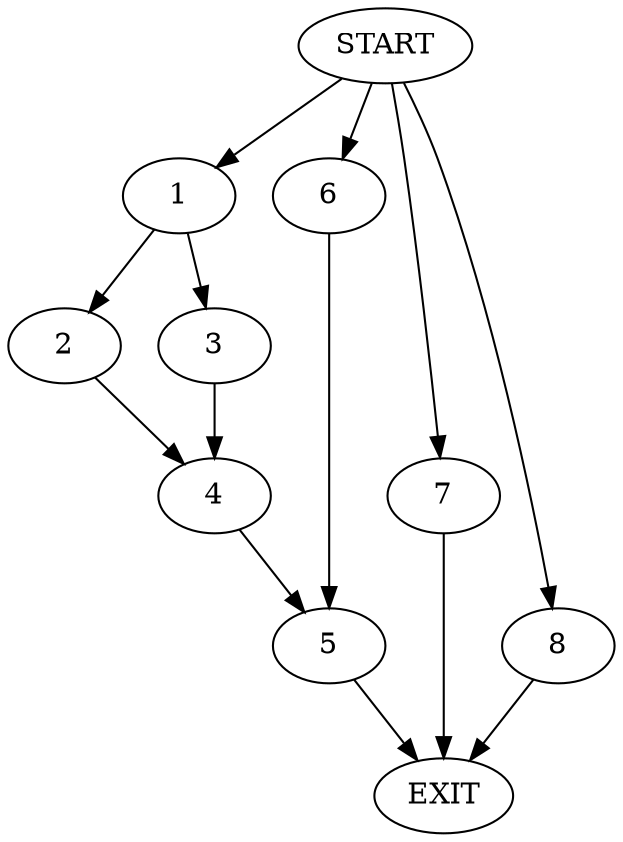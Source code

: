 digraph {
0 [label="START"]
9 [label="EXIT"]
0 -> 1
1 -> 2
1 -> 3
2 -> 4
3 -> 4
4 -> 5
5 -> 9
0 -> 6
6 -> 5
0 -> 7
7 -> 9
0 -> 8
8 -> 9
}
